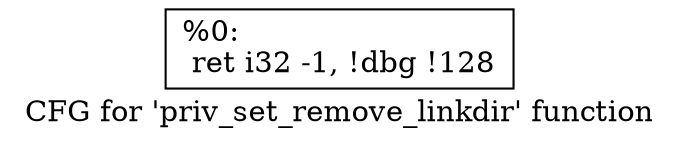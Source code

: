 digraph "CFG for 'priv_set_remove_linkdir' function" {
	label="CFG for 'priv_set_remove_linkdir' function";

	Node0x27fcc40 [shape=record,label="{%0:\l  ret i32 -1, !dbg !128\l}"];
}
